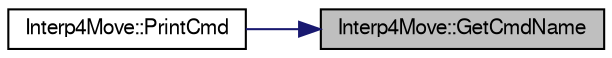 digraph "Interp4Move::GetCmdName"
{
 // LATEX_PDF_SIZE
  edge [fontname="FreeSans",fontsize="10",labelfontname="FreeSans",labelfontsize="10"];
  node [fontname="FreeSans",fontsize="10",shape=record];
  rankdir="RL";
  Node1 [label="Interp4Move::GetCmdName",height=0.2,width=0.4,color="black", fillcolor="grey75", style="filled", fontcolor="black",tooltip="Wyświetla nazwę polecenia."];
  Node1 -> Node2 [dir="back",color="midnightblue",fontsize="10",style="solid",fontname="FreeSans"];
  Node2 [label="Interp4Move::PrintCmd",height=0.2,width=0.4,color="black", fillcolor="white", style="filled",URL="$classInterp4Move.html#a83a48fe1db612f65539ed888c434c2b5",tooltip="Wyświetla postać bieżącego polecenia (nazwę oraz wartości parametrów)"];
}
